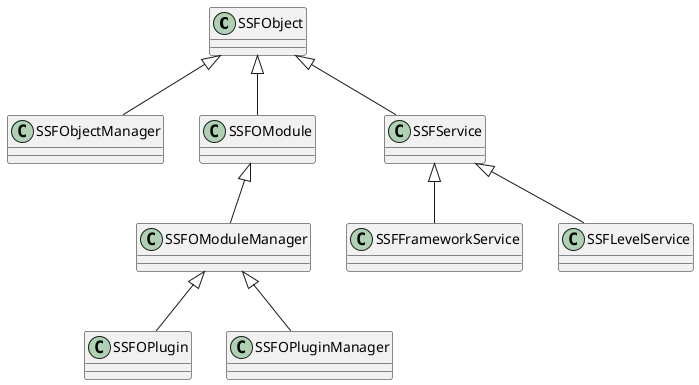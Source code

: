 ﻿@startuml SkywalkerServerFramework

class SSFObject
{
}

'继承自 SSFObject
SSFObject <|-- SSFObjectManager
SSFObject <|-- SSFOModule
SSFObject <|-- SSFService
class SSFObjectManager
{

}

class SSFOModule
{

}

class SSFService
{

}

'继承自 SSFOModule
SSFOModule <|-- SSFOModuleManager
class SSFOModuleManager
{

}

'继承自 SSFOModuleManager
SSFOModuleManager <|-- SSFOPlugin
SSFOModuleManager <|-- SSFOPluginManager
class SSFOPlugin
{

}

class SSFOPluginManager
{

}

'继承自 SSFOService
SSFService <|-- SSFFrameworkService
SSFService <|-- SSFLevelService
class SSFFrameworkService
{
}

class SSFLevelService
{
}

@enduml
